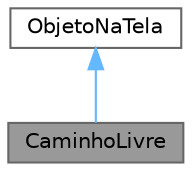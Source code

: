 digraph "CaminhoLivre"
{
 // LATEX_PDF_SIZE
  bgcolor="transparent";
  edge [fontname=Helvetica,fontsize=10,labelfontname=Helvetica,labelfontsize=10];
  node [fontname=Helvetica,fontsize=10,shape=box,height=0.2,width=0.4];
  Node1 [label="CaminhoLivre",height=0.2,width=0.4,color="gray40", fillcolor="grey60", style="filled", fontcolor="black",tooltip=" "];
  Node2 -> Node1 [dir="back",color="steelblue1",style="solid"];
  Node2 [label="ObjetoNaTela",height=0.2,width=0.4,color="gray40", fillcolor="white", style="filled",URL="$class_objeto_na_tela.html",tooltip="Class  ObjetoNaTela é um classe abstrata que armazena as informações comuns a todos os elementos que ..."];
}
